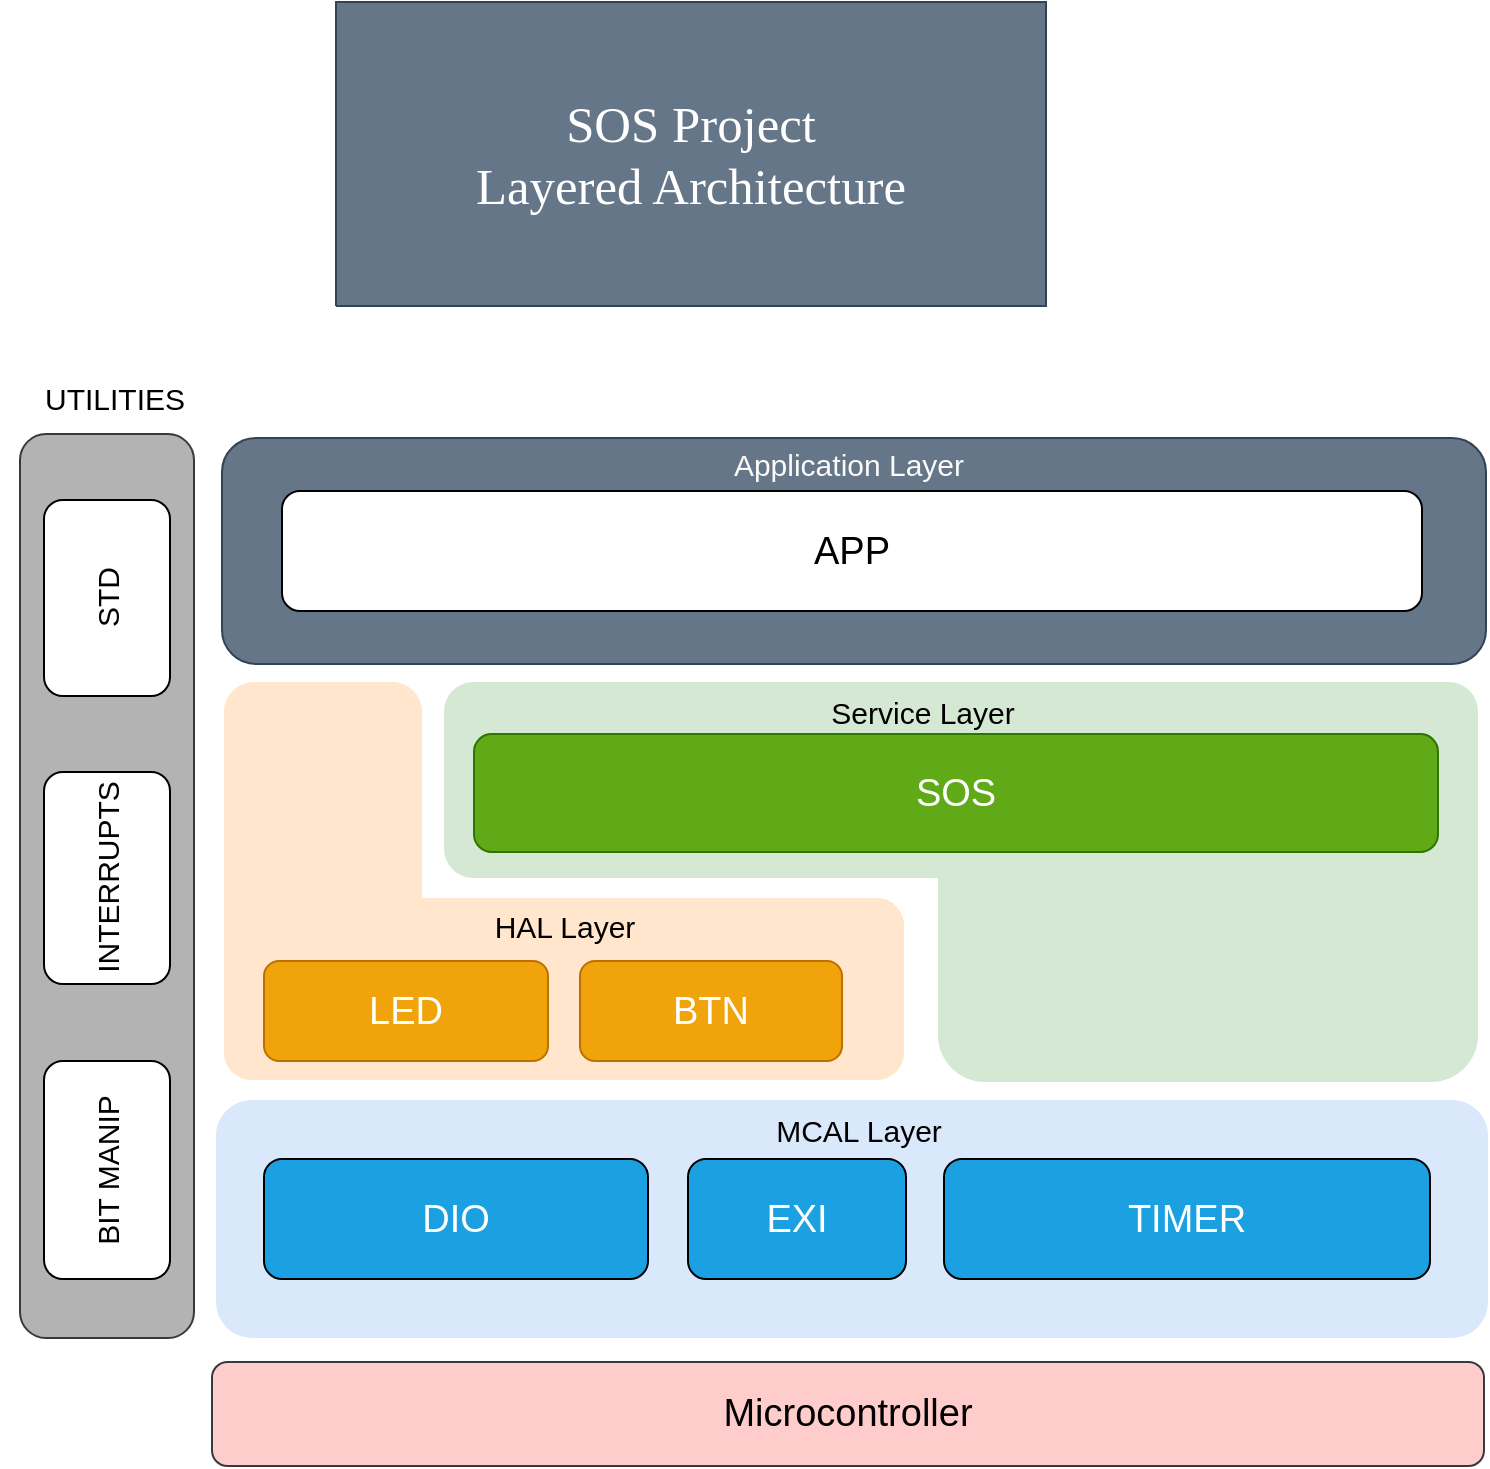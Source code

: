 <mxfile version="21.2.8" type="device">
  <diagram name="Page-1" id="jOTbS239regMLlkqWPYL">
    <mxGraphModel dx="1434" dy="3174" grid="0" gridSize="10" guides="1" tooltips="1" connect="1" arrows="1" fold="1" page="1" pageScale="1" pageWidth="827" pageHeight="1169" math="0" shadow="0">
      <root>
        <mxCell id="0" />
        <mxCell id="1" parent="0" />
        <mxCell id="wCpB_12AC56h1gSMfeKA-1" value="" style="rounded=1;whiteSpace=wrap;html=1;fillColor=#ffe6cc;strokeColor=none;movable=1;resizable=1;rotatable=1;deletable=1;editable=1;locked=0;connectable=1;" vertex="1" parent="1">
          <mxGeometry x="180" y="-1698" width="99" height="181" as="geometry" />
        </mxCell>
        <mxCell id="BHUuyZN7PhnAxa2EF2Cu-7" value="" style="rounded=1;whiteSpace=wrap;html=1;fillColor=#d5e8d4;strokeColor=none;movable=1;resizable=1;rotatable=1;deletable=1;editable=1;locked=0;connectable=1;" parent="1" vertex="1">
          <mxGeometry x="537" y="-1654" width="270" height="156" as="geometry" />
        </mxCell>
        <mxCell id="Ncf7NHkXa7qKYII0I9SW-20" value="" style="rounded=1;whiteSpace=wrap;html=1;fillColor=#dae8fc;strokeColor=none;movable=1;resizable=1;rotatable=1;deletable=1;editable=1;locked=0;connectable=1;" parent="1" vertex="1">
          <mxGeometry x="176" y="-1489" width="636" height="119" as="geometry" />
        </mxCell>
        <mxCell id="Ncf7NHkXa7qKYII0I9SW-19" value="" style="rounded=1;whiteSpace=wrap;html=1;fillColor=#ffe6cc;strokeColor=none;movable=1;resizable=1;rotatable=1;deletable=1;editable=1;locked=0;connectable=1;" parent="1" vertex="1">
          <mxGeometry x="180" y="-1590" width="340" height="91" as="geometry" />
        </mxCell>
        <UserObject label="&lt;div style=&quot;font-size: 1px&quot;&gt;&lt;font style=&quot;font-size:25.4px;font-family:Calibri;color:#ffffff;direction:ltr;letter-spacing:0px;line-height:120%;opacity:1&quot;&gt;SOS Project&lt;br&gt;&lt;/font&gt;&lt;/div&gt;&lt;div style=&quot;font-size: 1px&quot;&gt;&lt;font style=&quot;font-size:25.4px;font-family:Calibri;color:#ffffff;direction:ltr;letter-spacing:0px;line-height:120%;opacity:1&quot;&gt;Layered Architecture&lt;/font&gt;&lt;/div&gt;" tags="Background" id="Ncf7NHkXa7qKYII0I9SW-1">
          <mxCell style="verticalAlign=middle;align=center;overflow=width;vsdxID=47;fillColor=#647687;shape=stencil(nZBLDoAgDERP0z3SIyjew0SURgSD+Lu9kMZoXLhwN9O+tukAlrNpJg1SzDH4QW/URgNYgZTkjA4UkwJUgGXng+6DX1zLfmoymdXo17xh5zmRJ6Q42BWCfc2oJfdAr+Yv+AP9Cb7OJ3H/2JG1HNGz/84klThPVCc=);strokeColor=#314354;points=[];labelBackgroundColor=none;rounded=0;html=1;whiteSpace=wrap;fontColor=#ffffff;" parent="1" vertex="1">
            <mxGeometry x="236" y="-2038" width="355" height="152" as="geometry" />
          </mxCell>
        </UserObject>
        <mxCell id="Ncf7NHkXa7qKYII0I9SW-2" value="" style="rounded=1;whiteSpace=wrap;html=1;fillColor=#647687;fontColor=#ffffff;strokeColor=#314354;fontSize=19;" parent="1" vertex="1">
          <mxGeometry x="179" y="-1820" width="632" height="113" as="geometry" />
        </mxCell>
        <mxCell id="Ncf7NHkXa7qKYII0I9SW-4" value="" style="rounded=1;whiteSpace=wrap;html=1;fillColor=#B3B3B3;strokeColor=#36393d;fontSize=19;" parent="1" vertex="1">
          <mxGeometry x="78" y="-1822" width="87" height="452" as="geometry" />
        </mxCell>
        <mxCell id="Ncf7NHkXa7qKYII0I9SW-5" value="Microcontroller" style="rounded=1;whiteSpace=wrap;html=1;fillColor=#ffcccc;strokeColor=#36393d;fontSize=19;" parent="1" vertex="1">
          <mxGeometry x="174" y="-1358" width="636" height="52" as="geometry" />
        </mxCell>
        <mxCell id="Ncf7NHkXa7qKYII0I9SW-17" value="APP" style="rounded=1;whiteSpace=wrap;html=1;fontSize=19;" parent="1" vertex="1">
          <mxGeometry x="209" y="-1793.5" width="570" height="60" as="geometry" />
        </mxCell>
        <mxCell id="Ncf7NHkXa7qKYII0I9SW-21" value="DIO" style="rounded=1;whiteSpace=wrap;html=1;fillColor=#1ba1e2;fontSize=19;fontColor=#ffffff;flipH=0;" parent="1" vertex="1">
          <mxGeometry x="200" y="-1459.5" width="192" height="60" as="geometry" />
        </mxCell>
        <mxCell id="Ncf7NHkXa7qKYII0I9SW-28" value="STD" style="rounded=1;whiteSpace=wrap;html=1;fontSize=15;horizontal=0;" parent="1" vertex="1">
          <mxGeometry x="90" y="-1789" width="63" height="98" as="geometry" />
        </mxCell>
        <mxCell id="Ncf7NHkXa7qKYII0I9SW-29" value="BIT MANIP" style="rounded=1;whiteSpace=wrap;html=1;fontSize=15;horizontal=0;" parent="1" vertex="1">
          <mxGeometry x="90" y="-1508.5" width="63" height="109" as="geometry" />
        </mxCell>
        <mxCell id="NUyU4l2ihIFuZI1Y8hAA-8" value="LED" style="rounded=1;whiteSpace=wrap;html=1;fillColor=#f0a30a;fontSize=19;fontColor=#FFFFFF;strokeColor=#BD7000;flipH=0;movable=1;resizable=1;rotatable=1;deletable=1;editable=1;locked=0;connectable=1;" parent="1" vertex="1">
          <mxGeometry x="200" y="-1558.5" width="142" height="50" as="geometry" />
        </mxCell>
        <mxCell id="VAI3rbc54CyCnYymNUPk-1" value="INTERRUPTS" style="rounded=1;whiteSpace=wrap;html=1;fontSize=15;horizontal=0;" parent="1" vertex="1">
          <mxGeometry x="90" y="-1653" width="63" height="106" as="geometry" />
        </mxCell>
        <mxCell id="0rp9wMA5-_aX35VPhMlt-2" value="" style="rounded=1;whiteSpace=wrap;html=1;fillColor=#d5e8d4;strokeColor=none;movable=1;resizable=1;rotatable=1;deletable=1;editable=1;locked=0;connectable=1;" parent="1" vertex="1">
          <mxGeometry x="290" y="-1698" width="517" height="98" as="geometry" />
        </mxCell>
        <mxCell id="0rp9wMA5-_aX35VPhMlt-6" value="Service Layer" style="text;html=1;strokeColor=none;fillColor=none;align=center;verticalAlign=middle;whiteSpace=wrap;rounded=0;fontSize=15;" parent="1" vertex="1">
          <mxGeometry x="472" y="-1698" width="115" height="30" as="geometry" />
        </mxCell>
        <mxCell id="0rp9wMA5-_aX35VPhMlt-7" value="HAL Layer" style="text;html=1;strokeColor=none;fillColor=none;align=center;verticalAlign=middle;whiteSpace=wrap;rounded=0;fontSize=15;" parent="1" vertex="1">
          <mxGeometry x="292.5" y="-1591" width="115" height="30" as="geometry" />
        </mxCell>
        <mxCell id="0rp9wMA5-_aX35VPhMlt-8" value="UTILITIES" style="text;html=1;strokeColor=none;fillColor=none;align=center;verticalAlign=middle;whiteSpace=wrap;rounded=0;fontSize=15;" parent="1" vertex="1">
          <mxGeometry x="68" y="-1855" width="115" height="30" as="geometry" />
        </mxCell>
        <mxCell id="0rp9wMA5-_aX35VPhMlt-9" value="&lt;font color=&quot;#fafafa&quot;&gt;Application Layer&lt;/font&gt;" style="text;html=1;strokeColor=none;fillColor=none;align=center;verticalAlign=middle;whiteSpace=wrap;rounded=0;fontSize=15;" parent="1" vertex="1">
          <mxGeometry x="407.5" y="-1822" width="169" height="30" as="geometry" />
        </mxCell>
        <mxCell id="0rp9wMA5-_aX35VPhMlt-10" value="MCAL Layer" style="text;html=1;strokeColor=none;fillColor=none;align=center;verticalAlign=middle;whiteSpace=wrap;rounded=0;fontSize=15;" parent="1" vertex="1">
          <mxGeometry x="440" y="-1489" width="115" height="30" as="geometry" />
        </mxCell>
        <mxCell id="BHUuyZN7PhnAxa2EF2Cu-1" value="TIMER" style="rounded=1;whiteSpace=wrap;html=1;fillColor=#1ba1e2;fontSize=19;fontColor=#ffffff;horizontal=1;" parent="1" vertex="1">
          <mxGeometry x="540" y="-1459.5" width="243" height="60" as="geometry" />
        </mxCell>
        <mxCell id="BHUuyZN7PhnAxa2EF2Cu-3" value="SOS" style="rounded=1;whiteSpace=wrap;html=1;fillColor=#60a917;fontSize=19;fontColor=#ffffff;horizontal=1;strokeColor=#2D7600;" parent="1" vertex="1">
          <mxGeometry x="305" y="-1672" width="482" height="59" as="geometry" />
        </mxCell>
        <mxCell id="BHUuyZN7PhnAxa2EF2Cu-6" value="EXI" style="rounded=1;whiteSpace=wrap;html=1;fillColor=#1ba1e2;fontSize=19;fontColor=#ffffff;flipH=0;" parent="1" vertex="1">
          <mxGeometry x="412" y="-1459.5" width="109" height="60" as="geometry" />
        </mxCell>
        <mxCell id="oED2rHj3pwbjD38u8dZr-1" value="BTN" style="rounded=1;whiteSpace=wrap;html=1;fillColor=#f0a30a;fontSize=19;fontColor=#FFFFFF;strokeColor=#BD7000;flipH=0;movable=1;resizable=1;rotatable=1;deletable=1;editable=1;locked=0;connectable=1;" parent="1" vertex="1">
          <mxGeometry x="358" y="-1558.5" width="131" height="50" as="geometry" />
        </mxCell>
      </root>
    </mxGraphModel>
  </diagram>
</mxfile>
